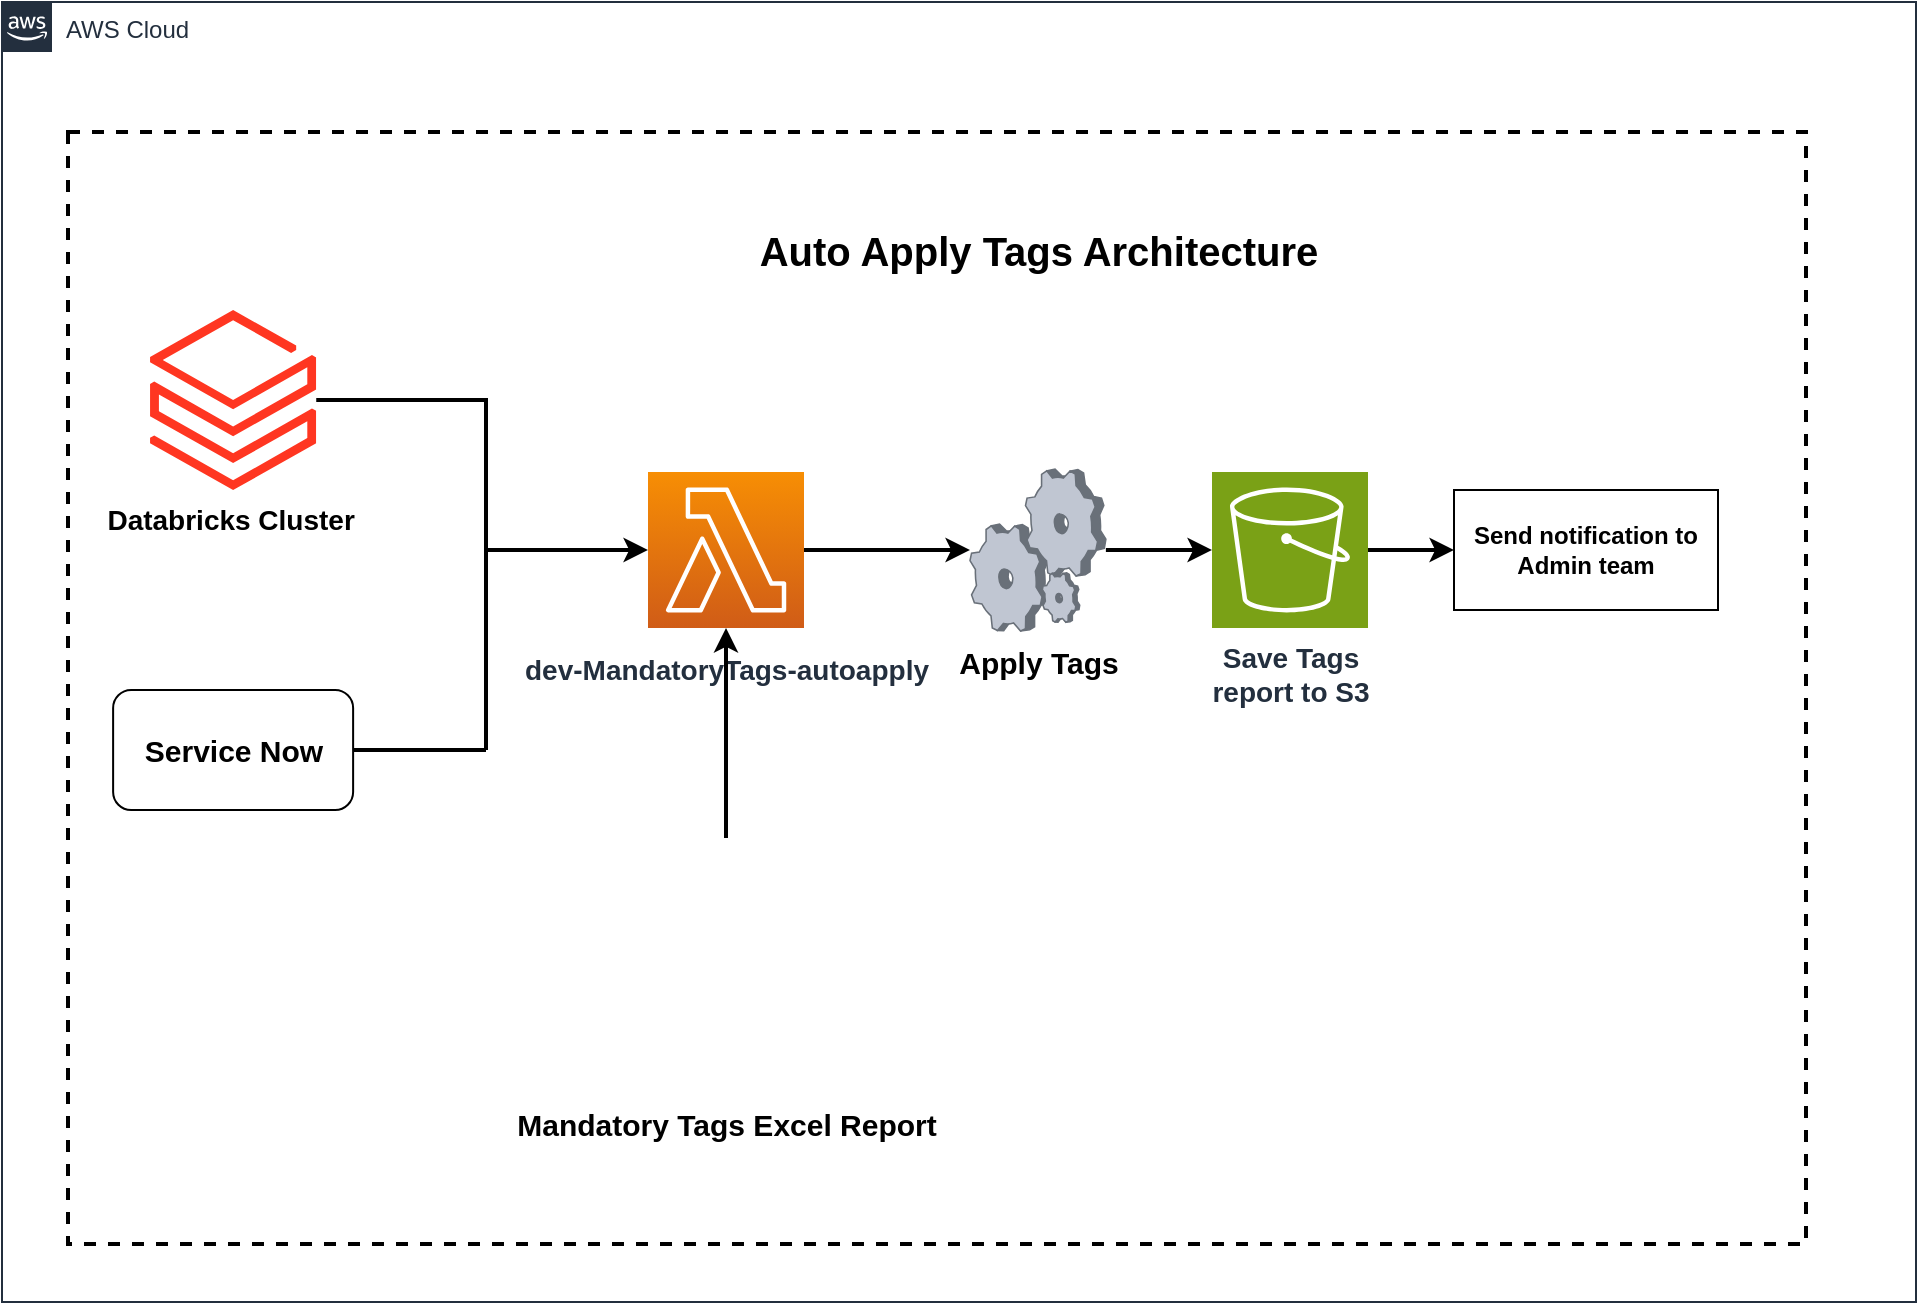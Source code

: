 <mxfile version="22.1.3" type="github">
  <diagram id="Ht1M8jgEwFfnCIfOTk4-" name="Page-1">
    <mxGraphModel dx="1040" dy="600" grid="1" gridSize="11" guides="1" tooltips="1" connect="1" arrows="1" fold="1" page="1" pageScale="1" pageWidth="1169" pageHeight="827" math="0" shadow="0">
      <root>
        <mxCell id="0" />
        <mxCell id="1" parent="0" />
        <mxCell id="UEzPUAAOIrF-is8g5C7q-74" value="AWS Cloud" style="points=[[0,0],[0.25,0],[0.5,0],[0.75,0],[1,0],[1,0.25],[1,0.5],[1,0.75],[1,1],[0.75,1],[0.5,1],[0.25,1],[0,1],[0,0.75],[0,0.5],[0,0.25]];outlineConnect=0;gradientColor=none;html=1;whiteSpace=wrap;fontSize=12;fontStyle=0;shape=mxgraph.aws4.group;grIcon=mxgraph.aws4.group_aws_cloud_alt;strokeColor=#232F3E;fillColor=none;verticalAlign=top;align=left;spacingLeft=30;fontColor=#232F3E;dashed=0;labelBackgroundColor=#ffffff;container=1;pointerEvents=0;collapsible=0;recursiveResize=0;" parent="1" vertex="1">
          <mxGeometry x="44" y="110" width="957" height="650" as="geometry" />
        </mxCell>
        <mxCell id="UEzPUAAOIrF-is8g5C7q-107" value="" style="rounded=0;whiteSpace=wrap;html=1;labelBackgroundColor=none;fillColor=none;dashed=1;container=1;pointerEvents=0;collapsible=0;recursiveResize=0;strokeWidth=2;" parent="UEzPUAAOIrF-is8g5C7q-74" vertex="1">
          <mxGeometry x="33" y="65" width="869" height="556" as="geometry" />
        </mxCell>
        <mxCell id="wpDZTsJx0Alkrm5YS9d_-1" value="&lt;font style=&quot;font-size: 14px;&quot;&gt;&lt;b&gt;Databricks Cluster&amp;nbsp;&lt;/b&gt;&lt;/font&gt;" style="image;aspect=fixed;html=1;points=[];align=center;fontSize=12;image=img/lib/azure2/analytics/Azure_Databricks.svg;" vertex="1" parent="UEzPUAAOIrF-is8g5C7q-107">
          <mxGeometry x="41" y="89" width="83.12" height="90" as="geometry" />
        </mxCell>
        <mxCell id="wpDZTsJx0Alkrm5YS9d_-50" value="" style="edgeStyle=orthogonalEdgeStyle;rounded=0;orthogonalLoop=1;jettySize=auto;html=1;strokeWidth=2;" edge="1" parent="UEzPUAAOIrF-is8g5C7q-107" source="UEzPUAAOIrF-is8g5C7q-85" target="wpDZTsJx0Alkrm5YS9d_-32">
          <mxGeometry relative="1" as="geometry" />
        </mxCell>
        <mxCell id="UEzPUAAOIrF-is8g5C7q-85" value="&lt;font style=&quot;font-size: 14px;&quot;&gt;&lt;b&gt;dev-MandatoryTags-autoapply&lt;/b&gt;&lt;/font&gt;" style="outlineConnect=0;fontColor=#232F3E;gradientColor=#F78E04;gradientDirection=north;fillColor=#D05C17;strokeColor=#ffffff;dashed=0;verticalLabelPosition=bottom;verticalAlign=top;align=center;html=1;fontSize=12;fontStyle=0;aspect=fixed;shape=mxgraph.aws4.resourceIcon;resIcon=mxgraph.aws4.lambda;labelBackgroundColor=#ffffff;spacingTop=6;" parent="UEzPUAAOIrF-is8g5C7q-107" vertex="1">
          <mxGeometry x="290" y="170" width="78" height="78" as="geometry" />
        </mxCell>
        <mxCell id="wpDZTsJx0Alkrm5YS9d_-6" value="" style="endArrow=classic;html=1;rounded=0;strokeWidth=2;" edge="1" parent="UEzPUAAOIrF-is8g5C7q-107" target="UEzPUAAOIrF-is8g5C7q-85">
          <mxGeometry width="50" height="50" relative="1" as="geometry">
            <mxPoint x="209" y="209" as="sourcePoint" />
            <mxPoint x="129" y="258" as="targetPoint" />
          </mxGeometry>
        </mxCell>
        <mxCell id="wpDZTsJx0Alkrm5YS9d_-17" value="&lt;b&gt;&lt;font style=&quot;font-size: 15px;&quot;&gt;Service Now&lt;/font&gt;&lt;/b&gt;" style="rounded=1;whiteSpace=wrap;html=1;" vertex="1" parent="UEzPUAAOIrF-is8g5C7q-107">
          <mxGeometry x="22.56" y="279" width="120" height="60" as="geometry" />
        </mxCell>
        <mxCell id="wpDZTsJx0Alkrm5YS9d_-26" value="&lt;b&gt;Send notification to Admin team&lt;/b&gt;" style="rounded=0;whiteSpace=wrap;html=1;" vertex="1" parent="UEzPUAAOIrF-is8g5C7q-107">
          <mxGeometry x="693" y="179" width="132" height="60" as="geometry" />
        </mxCell>
        <mxCell id="wpDZTsJx0Alkrm5YS9d_-57" value="" style="edgeStyle=orthogonalEdgeStyle;rounded=0;orthogonalLoop=1;jettySize=auto;html=1;strokeWidth=2;" edge="1" parent="UEzPUAAOIrF-is8g5C7q-107" source="wpDZTsJx0Alkrm5YS9d_-32" target="wpDZTsJx0Alkrm5YS9d_-55">
          <mxGeometry relative="1" as="geometry" />
        </mxCell>
        <mxCell id="wpDZTsJx0Alkrm5YS9d_-32" value="&lt;font style=&quot;font-size: 15px;&quot;&gt;&lt;b&gt;Apply Tags&lt;/b&gt;&lt;/font&gt;" style="verticalLabelPosition=bottom;sketch=0;aspect=fixed;html=1;verticalAlign=top;strokeColor=none;align=center;outlineConnect=0;shape=mxgraph.citrix.process;" vertex="1" parent="UEzPUAAOIrF-is8g5C7q-107">
          <mxGeometry x="451" y="168.5" width="67.94" height="81" as="geometry" />
        </mxCell>
        <mxCell id="wpDZTsJx0Alkrm5YS9d_-44" value="" style="endArrow=none;html=1;rounded=0;fontSize=11;strokeWidth=2;" edge="1" parent="UEzPUAAOIrF-is8g5C7q-107" source="wpDZTsJx0Alkrm5YS9d_-1">
          <mxGeometry width="50" height="50" relative="1" as="geometry">
            <mxPoint x="170" y="182" as="sourcePoint" />
            <mxPoint x="209" y="134" as="targetPoint" />
          </mxGeometry>
        </mxCell>
        <mxCell id="wpDZTsJx0Alkrm5YS9d_-48" value="" style="endArrow=none;html=1;rounded=0;strokeWidth=2;" edge="1" parent="UEzPUAAOIrF-is8g5C7q-107">
          <mxGeometry width="50" height="50" relative="1" as="geometry">
            <mxPoint x="209" y="309" as="sourcePoint" />
            <mxPoint x="209" y="133" as="targetPoint" />
          </mxGeometry>
        </mxCell>
        <mxCell id="wpDZTsJx0Alkrm5YS9d_-49" value="" style="endArrow=classic;html=1;rounded=0;strokeWidth=2;exitX=0.5;exitY=0;exitDx=0;exitDy=0;" edge="1" parent="UEzPUAAOIrF-is8g5C7q-107" target="UEzPUAAOIrF-is8g5C7q-85">
          <mxGeometry width="50" height="50" relative="1" as="geometry">
            <mxPoint x="329.0" y="353" as="sourcePoint" />
            <mxPoint x="301" y="220" as="targetPoint" />
          </mxGeometry>
        </mxCell>
        <mxCell id="wpDZTsJx0Alkrm5YS9d_-47" value="" style="endArrow=none;html=1;rounded=0;entryX=1;entryY=0.5;entryDx=0;entryDy=0;strokeWidth=2;" edge="1" parent="UEzPUAAOIrF-is8g5C7q-107" target="wpDZTsJx0Alkrm5YS9d_-17">
          <mxGeometry width="50" height="50" relative="1" as="geometry">
            <mxPoint x="209" y="309" as="sourcePoint" />
            <mxPoint x="204" y="155" as="targetPoint" />
          </mxGeometry>
        </mxCell>
        <mxCell id="wpDZTsJx0Alkrm5YS9d_-53" value="&lt;b&gt;&lt;font style=&quot;font-size: 15px;&quot;&gt;Mandatory Tags Excel Report&lt;/font&gt;&lt;/b&gt;" style="shape=image;html=1;verticalAlign=top;verticalLabelPosition=bottom;labelBackgroundColor=#ffffff;imageAspect=0;aspect=fixed;image=https://cdn0.iconfinder.com/data/icons/logos-microsoft-office-365/128/Microsoft_Office-02-128.png" vertex="1" parent="UEzPUAAOIrF-is8g5C7q-107">
          <mxGeometry x="265" y="353" width="128" height="128" as="geometry" />
        </mxCell>
        <mxCell id="wpDZTsJx0Alkrm5YS9d_-54" value="&lt;b&gt;&lt;font style=&quot;font-size: 20px;&quot;&gt;Auto Apply Tags Architecture&lt;/font&gt;&lt;/b&gt;" style="text;html=1;align=center;verticalAlign=middle;resizable=0;points=[];autosize=1;strokeColor=none;fillColor=none;" vertex="1" parent="UEzPUAAOIrF-is8g5C7q-107">
          <mxGeometry x="330.97" y="42" width="308" height="33" as="geometry" />
        </mxCell>
        <mxCell id="wpDZTsJx0Alkrm5YS9d_-58" value="" style="edgeStyle=orthogonalEdgeStyle;rounded=0;orthogonalLoop=1;jettySize=auto;html=1;strokeWidth=2;" edge="1" parent="UEzPUAAOIrF-is8g5C7q-107" source="wpDZTsJx0Alkrm5YS9d_-55" target="wpDZTsJx0Alkrm5YS9d_-26">
          <mxGeometry relative="1" as="geometry" />
        </mxCell>
        <mxCell id="wpDZTsJx0Alkrm5YS9d_-55" value="&lt;b&gt;&lt;font style=&quot;font-size: 14px;&quot;&gt;Save Tags &lt;br&gt;report to S3&lt;/font&gt;&lt;/b&gt;" style="sketch=0;points=[[0,0,0],[0.25,0,0],[0.5,0,0],[0.75,0,0],[1,0,0],[0,1,0],[0.25,1,0],[0.5,1,0],[0.75,1,0],[1,1,0],[0,0.25,0],[0,0.5,0],[0,0.75,0],[1,0.25,0],[1,0.5,0],[1,0.75,0]];outlineConnect=0;fontColor=#232F3E;fillColor=#7AA116;strokeColor=#ffffff;dashed=0;verticalLabelPosition=bottom;verticalAlign=top;align=center;html=1;fontSize=12;fontStyle=0;aspect=fixed;shape=mxgraph.aws4.resourceIcon;resIcon=mxgraph.aws4.s3;" vertex="1" parent="UEzPUAAOIrF-is8g5C7q-107">
          <mxGeometry x="572" y="170" width="78" height="78" as="geometry" />
        </mxCell>
      </root>
    </mxGraphModel>
  </diagram>
</mxfile>
